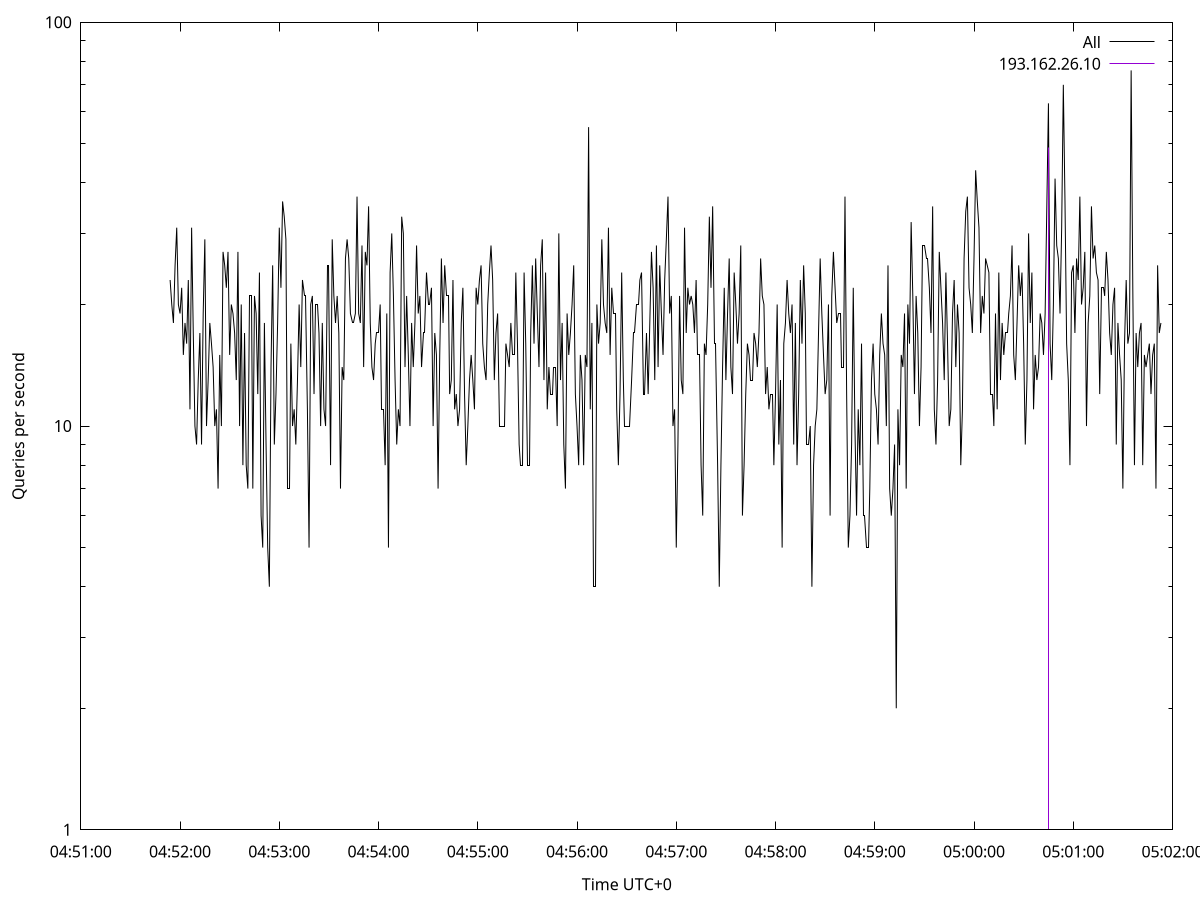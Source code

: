 set terminal pngcairo size 1024,768
set output 'Sun Jan  7 11:51:54 2024.png'
set ylabel 'Queries per second'
set xlabel 'Time UTC+0'
set xdata time
set timefmt "%s"
set log y
plot \
'-' using 1:2 linecolor 0 linetype 2 with lines title 'All', \
'-' using 1:2 linecolor 1 linetype 3 with impulses title "193.162.26.10"
1704603114 23
1704603115 20
1704603116 18
1704603117 25
1704603118 31
1704603119 20
1704603120 19
1704603121 22
1704603122 15
1704603123 18
1704603124 16
1704603125 23
1704603126 11
1704603127 31
1704603128 17
1704603129 10
1704603130 9
1704603131 13
1704603132 17
1704603133 9
1704603134 19
1704603135 29
1704603136 10
1704603137 13
1704603138 18
1704603139 16
1704603140 14
1704603141 10
1704603142 11
1704603143 7
1704603144 15
1704603145 10
1704603146 27
1704603147 25
1704603148 22
1704603149 27
1704603150 15
1704603151 20
1704603152 19
1704603153 17
1704603154 13
1704603155 27
1704603156 10
1704603157 20
1704603158 8
1704603159 17
1704603160 8
1704603161 7
1704603162 21
1704603163 21
1704603164 7
1704603165 21
1704603166 19
1704603167 12
1704603168 24
1704603169 6
1704603170 5
1704603171 18
1704603172 9
1704603173 5
1704603174 4
1704603175 14
1704603176 25
1704603177 9
1704603178 12
1704603179 18
1704603180 31
1704603181 22
1704603182 36
1704603183 33
1704603184 29
1704603185 7
1704603186 7
1704603187 16
1704603188 10
1704603189 11
1704603190 9
1704603191 13
1704603192 20
1704603193 14
1704603194 23
1704603195 21
1704603196 21
1704603197 11
1704603198 5
1704603199 20
1704603200 21
1704603201 12
1704603202 20
1704603203 20
1704603204 17
1704603205 10
1704603206 18
1704603207 11
1704603208 10
1704603209 25
1704603210 25
1704603211 8
1704603212 29
1704603213 21
1704603214 18
1704603215 21
1704603216 17
1704603217 7
1704603218 14
1704603219 13
1704603220 26
1704603221 29
1704603222 26
1704603223 19
1704603224 18
1704603225 18
1704603226 19
1704603227 37
1704603228 19
1704603229 18
1704603230 28
1704603231 14
1704603232 27
1704603233 25
1704603234 35
1704603235 18
1704603236 14
1704603237 13
1704603238 16
1704603239 17
1704603240 17
1704603241 20
1704603242 11
1704603243 11
1704603244 8
1704603245 19
1704603246 5
1704603247 24
1704603248 30
1704603249 21
1704603250 13
1704603251 9
1704603252 11
1704603253 10
1704603254 33
1704603255 30
1704603256 14
1704603257 21
1704603258 15
1704603259 10
1704603260 18
1704603261 14
1704603262 18
1704603263 28
1704603264 19
1704603265 21
1704603266 14
1704603267 17
1704603268 17
1704603269 24
1704603270 20
1704603271 20
1704603272 22
1704603273 10
1704603274 17
1704603275 15
1704603276 7
1704603277 15
1704603278 26
1704603279 18
1704603280 25
1704603281 21
1704603282 21
1704603283 12
1704603284 13
1704603285 23
1704603286 11
1704603287 12
1704603288 10
1704603289 11
1704603290 18
1704603291 22
1704603292 12
1704603293 8
1704603294 10
1704603295 13
1704603296 15
1704603297 13
1704603298 11
1704603299 22
1704603300 20
1704603301 23
1704603302 25
1704603303 16
1704603304 14
1704603305 13
1704603306 20
1704603307 24
1704603308 28
1704603309 23
1704603310 13
1704603311 17
1704603312 19
1704603313 10
1704603314 10
1704603315 10
1704603316 10
1704603317 16
1704603318 15
1704603319 14
1704603320 18
1704603321 15
1704603322 15
1704603323 24
1704603324 16
1704603325 9
1704603326 8
1704603327 8
1704603328 24
1704603329 16
1704603330 8
1704603331 8
1704603332 17
1704603333 25
1704603334 16
1704603335 26
1704603336 19
1704603337 14
1704603338 25
1704603339 29
1704603340 13
1704603341 24
1704603342 11
1704603343 14
1704603344 12
1704603345 12
1704603346 14
1704603347 14
1704603348 10
1704603349 30
1704603350 13
1704603351 18
1704603352 9
1704603353 7
1704603354 19
1704603355 15
1704603356 17
1704603357 20
1704603358 25
1704603359 12
1704603360 10
1704603361 8
1704603362 15
1704603363 13
1704603364 8
1704603365 15
1704603366 14
1704603367 55
1704603368 11
1704603369 18
1704603370 4
1704603371 4
1704603372 20
1704603373 16
1704603374 18
1704603375 29
1704603376 20
1704603377 18
1704603378 17
1704603379 31
1704603380 15
1704603381 22
1704603382 19
1704603383 19
1704603384 11
1704603385 8
1704603386 12
1704603387 24
1704603388 13
1704603389 10
1704603390 10
1704603391 10
1704603392 10
1704603393 13
1704603394 17
1704603395 17
1704603396 20
1704603397 20
1704603398 23
1704603399 24
1704603400 12
1704603401 12
1704603402 17
1704603403 12
1704603404 18
1704603405 27
1704603406 22
1704603407 13
1704603408 28
1704603409 14
1704603410 25
1704603411 19
1704603412 15
1704603413 23
1704603414 29
1704603415 37
1704603416 19
1704603417 21
1704603418 10
1704603419 11
1704603420 5
1704603421 9
1704603422 21
1704603423 13
1704603424 12
1704603425 31
1704603426 17
1704603427 22
1704603428 20
1704603429 21
1704603430 20
1704603431 17
1704603432 23
1704603433 15
1704603434 15
1704603435 8
1704603436 6
1704603437 16
1704603438 15
1704603439 20
1704603440 33
1704603441 22
1704603442 35
1704603443 16
1704603444 16
1704603445 8
1704603446 4
1704603447 8
1704603448 14
1704603449 22
1704603450 13
1704603451 19
1704603452 26
1704603453 14
1704603454 12
1704603455 24
1704603456 20
1704603457 16
1704603458 19
1704603459 28
1704603460 6
1704603461 8
1704603462 12
1704603463 16
1704603464 15
1704603465 13
1704603466 13
1704603467 17
1704603468 16
1704603469 14
1704603470 17
1704603471 26
1704603472 21
1704603473 20
1704603474 12
1704603475 14
1704603476 11
1704603477 12
1704603478 12
1704603479 8
1704603480 12
1704603481 20
1704603482 9
1704603483 13
1704603484 5
1704603485 16
1704603486 18
1704603487 23
1704603488 19
1704603489 17
1704603490 20
1704603491 9
1704603492 18
1704603493 8
1704603494 12
1704603495 23
1704603496 16
1704603497 25
1704603498 19
1704603499 9
1704603500 9
1704603501 10
1704603502 4
1704603503 8
1704603504 10
1704603505 11
1704603506 17
1704603507 26
1704603508 19
1704603509 15
1704603510 12
1704603511 13
1704603512 20
1704603513 6
1704603514 21
1704603515 27
1704603516 22
1704603517 18
1704603518 19
1704603519 19
1704603520 14
1704603521 14
1704603522 37
1704603523 12
1704603524 5
1704603525 6
1704603526 9
1704603527 22
1704603528 10
1704603529 6
1704603530 11
1704603531 8
1704603532 16
1704603533 6
1704603534 6
1704603535 5
1704603536 5
1704603537 7
1704603538 13
1704603539 16
1704603540 12
1704603541 11
1704603542 9
1704603543 15
1704603544 19
1704603545 16
1704603546 15
1704603547 10
1704603548 25
1704603549 7
1704603550 6
1704603551 7
1704603552 9
1704603553 2
1704603554 11
1704603555 8
1704603556 15
1704603557 14
1704603558 19
1704603559 7
1704603560 20
1704603561 16
1704603562 32
1704603563 21
1704603564 12
1704603565 21
1704603566 17
1704603567 10
1704603568 14
1704603569 28
1704603570 28
1704603571 26
1704603572 26
1704603573 22
1704603574 17
1704603575 35
1704603576 11
1704603577 9
1704603578 13
1704603579 27
1704603580 22
1704603581 18
1704603582 13
1704603583 24
1704603584 16
1704603585 10
1704603586 11
1704603587 19
1704603588 23
1704603589 14
1704603590 20
1704603591 17
1704603592 8
1704603593 11
1704603594 26
1704603595 34
1704603596 37
1704603597 22
1704603598 20
1704603599 17
1704603600 26
1704603601 43
1704603602 36
1704603603 31
1704603604 17
1704603605 21
1704603606 19
1704603607 26
1704603608 25
1704603609 24
1704603610 12
1704603611 12
1704603612 10
1704603613 19
1704603614 11
1704603615 24
1704603616 13
1704603617 18
1704603618 15
1704603619 17
1704603620 17
1704603621 19
1704603622 21
1704603623 28
1704603624 15
1704603625 13
1704603626 18
1704603627 25
1704603628 21
1704603629 24
1704603630 16
1704603631 9
1704603632 13
1704603633 30
1704603634 18
1704603635 24
1704603636 11
1704603637 15
1704603638 13
1704603639 14
1704603640 19
1704603641 18
1704603642 15
1704603643 19
1704603645 63
1704603646 16
1704603647 13
1704603648 20
1704603649 41
1704603650 28
1704603651 26
1704603652 19
1704603653 31
1704603654 70
1704603655 36
1704603656 16
1704603657 13
1704603658 8
1704603659 24
1704603660 25
1704603661 17
1704603662 26
1704603663 23
1704603664 37
1704603665 20
1704603666 22
1704603667 27
1704603668 10
1704603669 18
1704603670 21
1704603671 35
1704603672 26
1704603673 28
1704603674 24
1704603675 23
1704603676 12
1704603677 22
1704603678 22
1704603679 21
1704603680 27
1704603681 23
1704603682 17
1704603683 15
1704603684 20
1704603685 22
1704603686 9
1704603687 18
1704603688 15
1704603689 13
1704603690 7
1704603691 16
1704603692 23
1704603693 16
1704603694 17
1704603695 76
1704603696 22
1704603697 8
1704603698 17
1704603699 14
1704603700 17
1704603701 18
1704603702 8
1704603703 15
1704603704 14
1704603705 15
1704603706 16
1704603707 12
1704603708 15
1704603709 16
1704603710 7
1704603711 25
1704603712 17
1704603713 18

e
1704603645 49
1704603646 1

e
